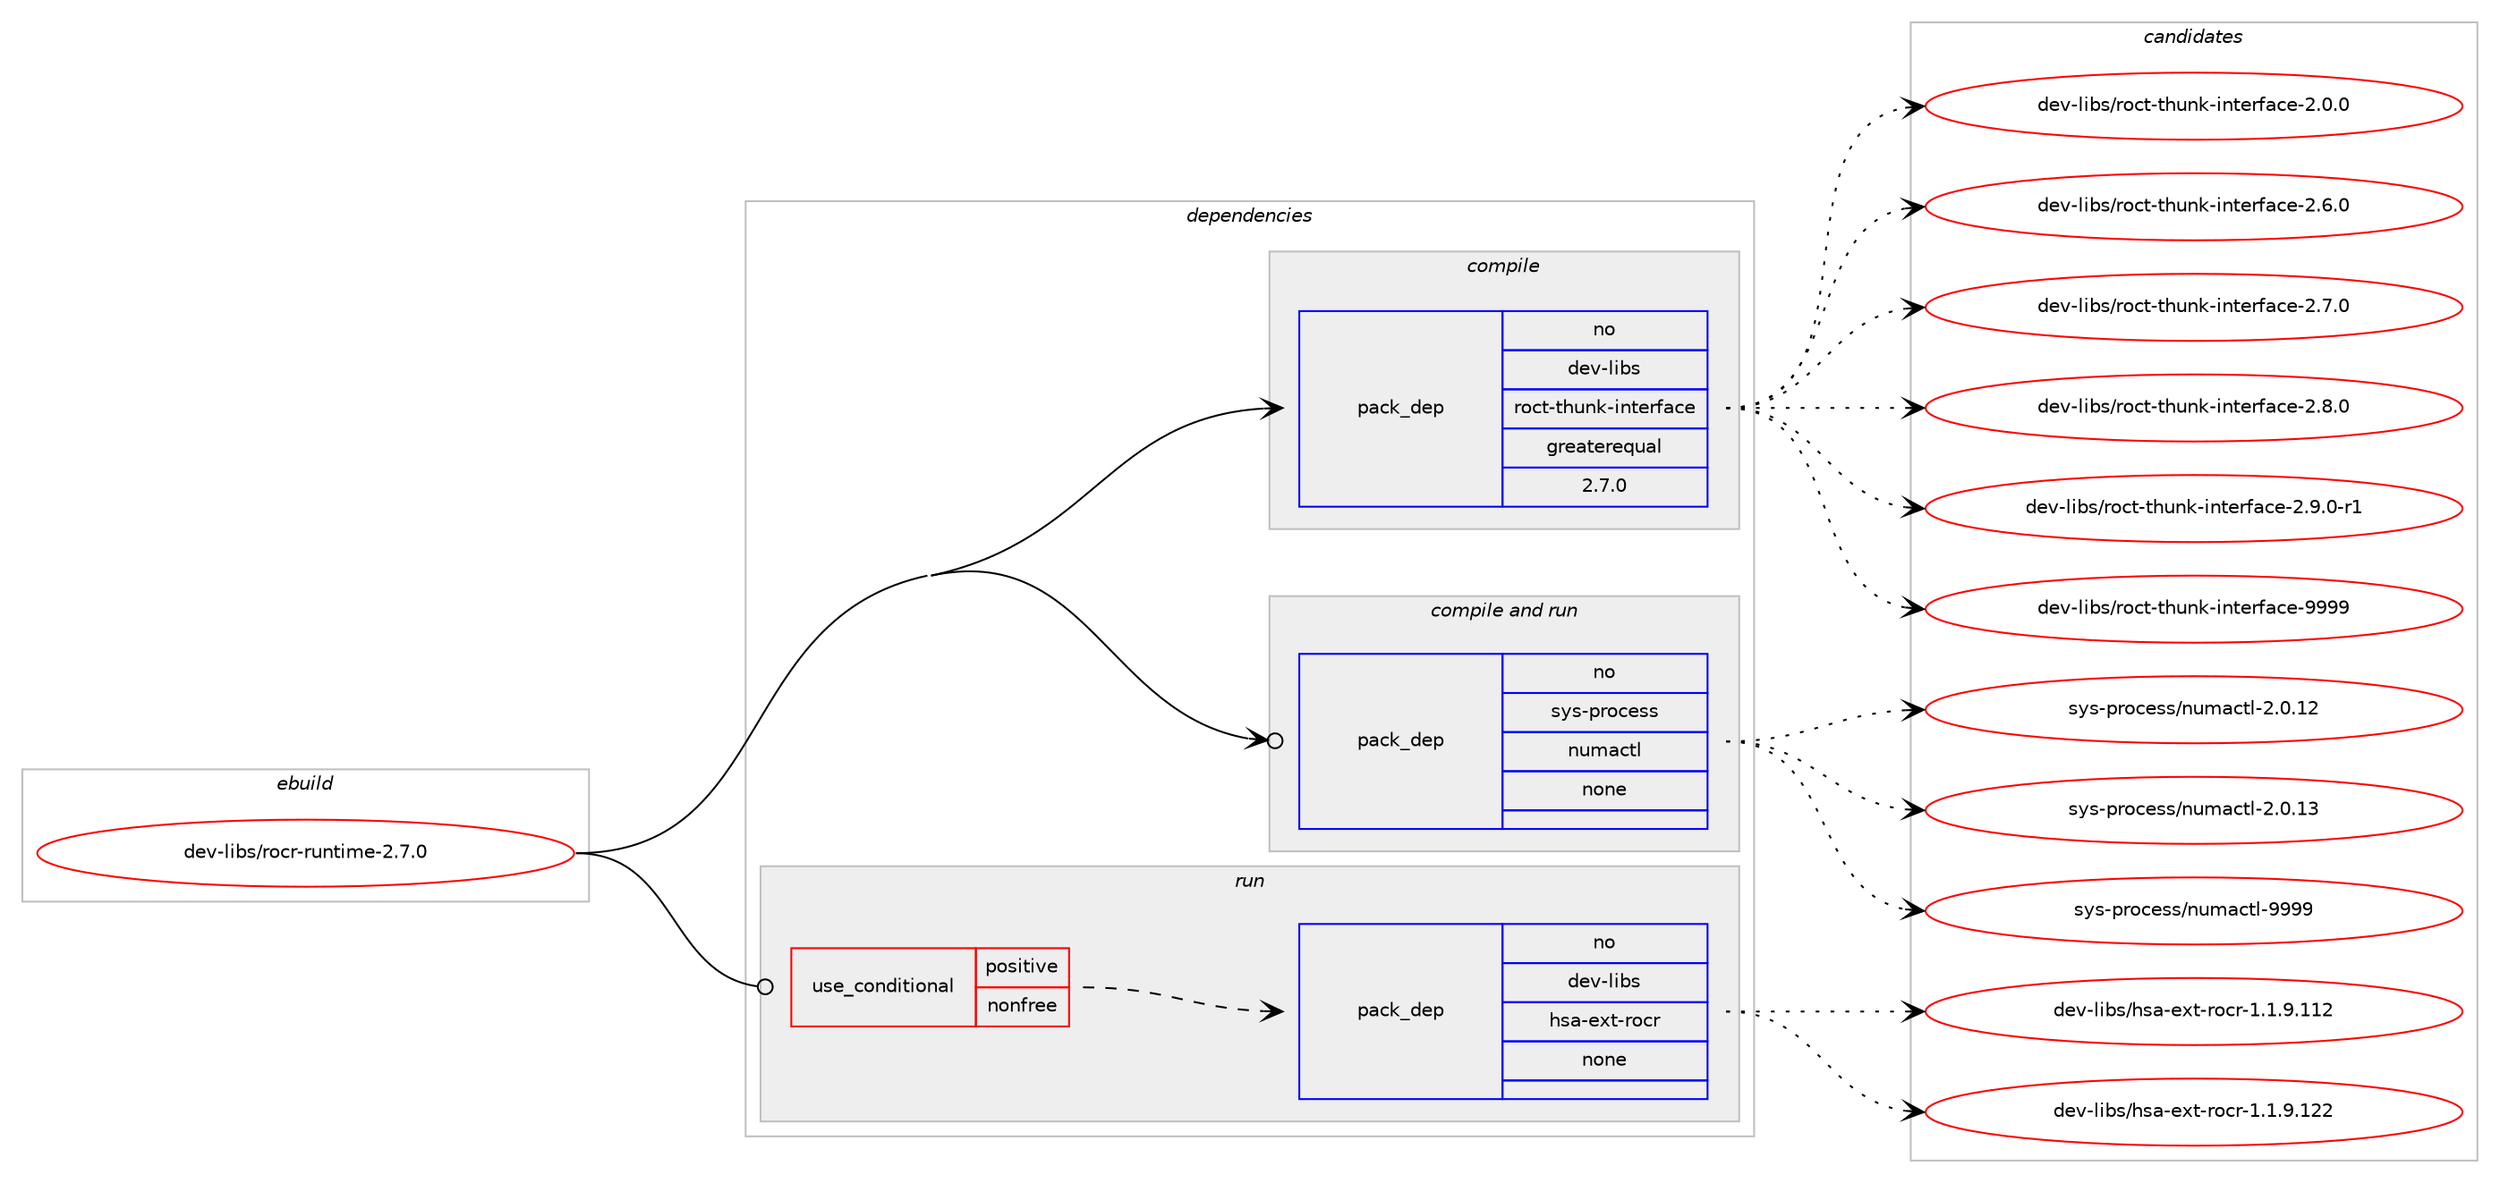 digraph prolog {

# *************
# Graph options
# *************

newrank=true;
concentrate=true;
compound=true;
graph [rankdir=LR,fontname=Helvetica,fontsize=10,ranksep=1.5];#, ranksep=2.5, nodesep=0.2];
edge  [arrowhead=vee];
node  [fontname=Helvetica,fontsize=10];

# **********
# The ebuild
# **********

subgraph cluster_leftcol {
color=gray;
rank=same;
label=<<i>ebuild</i>>;
id [label="dev-libs/rocr-runtime-2.7.0", color=red, width=4, href="../dev-libs/rocr-runtime-2.7.0.svg"];
}

# ****************
# The dependencies
# ****************

subgraph cluster_midcol {
color=gray;
label=<<i>dependencies</i>>;
subgraph cluster_compile {
fillcolor="#eeeeee";
style=filled;
label=<<i>compile</i>>;
subgraph pack424677 {
dependency568760 [label=<<TABLE BORDER="0" CELLBORDER="1" CELLSPACING="0" CELLPADDING="4" WIDTH="220"><TR><TD ROWSPAN="6" CELLPADDING="30">pack_dep</TD></TR><TR><TD WIDTH="110">no</TD></TR><TR><TD>dev-libs</TD></TR><TR><TD>roct-thunk-interface</TD></TR><TR><TD>greaterequal</TD></TR><TR><TD>2.7.0</TD></TR></TABLE>>, shape=none, color=blue];
}
id:e -> dependency568760:w [weight=20,style="solid",arrowhead="vee"];
}
subgraph cluster_compileandrun {
fillcolor="#eeeeee";
style=filled;
label=<<i>compile and run</i>>;
subgraph pack424678 {
dependency568761 [label=<<TABLE BORDER="0" CELLBORDER="1" CELLSPACING="0" CELLPADDING="4" WIDTH="220"><TR><TD ROWSPAN="6" CELLPADDING="30">pack_dep</TD></TR><TR><TD WIDTH="110">no</TD></TR><TR><TD>sys-process</TD></TR><TR><TD>numactl</TD></TR><TR><TD>none</TD></TR><TR><TD></TD></TR></TABLE>>, shape=none, color=blue];
}
id:e -> dependency568761:w [weight=20,style="solid",arrowhead="odotvee"];
}
subgraph cluster_run {
fillcolor="#eeeeee";
style=filled;
label=<<i>run</i>>;
subgraph cond132509 {
dependency568762 [label=<<TABLE BORDER="0" CELLBORDER="1" CELLSPACING="0" CELLPADDING="4"><TR><TD ROWSPAN="3" CELLPADDING="10">use_conditional</TD></TR><TR><TD>positive</TD></TR><TR><TD>nonfree</TD></TR></TABLE>>, shape=none, color=red];
subgraph pack424679 {
dependency568763 [label=<<TABLE BORDER="0" CELLBORDER="1" CELLSPACING="0" CELLPADDING="4" WIDTH="220"><TR><TD ROWSPAN="6" CELLPADDING="30">pack_dep</TD></TR><TR><TD WIDTH="110">no</TD></TR><TR><TD>dev-libs</TD></TR><TR><TD>hsa-ext-rocr</TD></TR><TR><TD>none</TD></TR><TR><TD></TD></TR></TABLE>>, shape=none, color=blue];
}
dependency568762:e -> dependency568763:w [weight=20,style="dashed",arrowhead="vee"];
}
id:e -> dependency568762:w [weight=20,style="solid",arrowhead="odot"];
}
}

# **************
# The candidates
# **************

subgraph cluster_choices {
rank=same;
color=gray;
label=<<i>candidates</i>>;

subgraph choice424677 {
color=black;
nodesep=1;
choice1001011184510810598115471141119911645116104117110107451051101161011141029799101455046484648 [label="dev-libs/roct-thunk-interface-2.0.0", color=red, width=4,href="../dev-libs/roct-thunk-interface-2.0.0.svg"];
choice1001011184510810598115471141119911645116104117110107451051101161011141029799101455046544648 [label="dev-libs/roct-thunk-interface-2.6.0", color=red, width=4,href="../dev-libs/roct-thunk-interface-2.6.0.svg"];
choice1001011184510810598115471141119911645116104117110107451051101161011141029799101455046554648 [label="dev-libs/roct-thunk-interface-2.7.0", color=red, width=4,href="../dev-libs/roct-thunk-interface-2.7.0.svg"];
choice1001011184510810598115471141119911645116104117110107451051101161011141029799101455046564648 [label="dev-libs/roct-thunk-interface-2.8.0", color=red, width=4,href="../dev-libs/roct-thunk-interface-2.8.0.svg"];
choice10010111845108105981154711411199116451161041171101074510511011610111410297991014550465746484511449 [label="dev-libs/roct-thunk-interface-2.9.0-r1", color=red, width=4,href="../dev-libs/roct-thunk-interface-2.9.0-r1.svg"];
choice10010111845108105981154711411199116451161041171101074510511011610111410297991014557575757 [label="dev-libs/roct-thunk-interface-9999", color=red, width=4,href="../dev-libs/roct-thunk-interface-9999.svg"];
dependency568760:e -> choice1001011184510810598115471141119911645116104117110107451051101161011141029799101455046484648:w [style=dotted,weight="100"];
dependency568760:e -> choice1001011184510810598115471141119911645116104117110107451051101161011141029799101455046544648:w [style=dotted,weight="100"];
dependency568760:e -> choice1001011184510810598115471141119911645116104117110107451051101161011141029799101455046554648:w [style=dotted,weight="100"];
dependency568760:e -> choice1001011184510810598115471141119911645116104117110107451051101161011141029799101455046564648:w [style=dotted,weight="100"];
dependency568760:e -> choice10010111845108105981154711411199116451161041171101074510511011610111410297991014550465746484511449:w [style=dotted,weight="100"];
dependency568760:e -> choice10010111845108105981154711411199116451161041171101074510511011610111410297991014557575757:w [style=dotted,weight="100"];
}
subgraph choice424678 {
color=black;
nodesep=1;
choice115121115451121141119910111511547110117109979911610845504648464950 [label="sys-process/numactl-2.0.12", color=red, width=4,href="../sys-process/numactl-2.0.12.svg"];
choice115121115451121141119910111511547110117109979911610845504648464951 [label="sys-process/numactl-2.0.13", color=red, width=4,href="../sys-process/numactl-2.0.13.svg"];
choice11512111545112114111991011151154711011710997991161084557575757 [label="sys-process/numactl-9999", color=red, width=4,href="../sys-process/numactl-9999.svg"];
dependency568761:e -> choice115121115451121141119910111511547110117109979911610845504648464950:w [style=dotted,weight="100"];
dependency568761:e -> choice115121115451121141119910111511547110117109979911610845504648464951:w [style=dotted,weight="100"];
dependency568761:e -> choice11512111545112114111991011151154711011710997991161084557575757:w [style=dotted,weight="100"];
}
subgraph choice424679 {
color=black;
nodesep=1;
choice1001011184510810598115471041159745101120116451141119911445494649465746494950 [label="dev-libs/hsa-ext-rocr-1.1.9.112", color=red, width=4,href="../dev-libs/hsa-ext-rocr-1.1.9.112.svg"];
choice1001011184510810598115471041159745101120116451141119911445494649465746495050 [label="dev-libs/hsa-ext-rocr-1.1.9.122", color=red, width=4,href="../dev-libs/hsa-ext-rocr-1.1.9.122.svg"];
dependency568763:e -> choice1001011184510810598115471041159745101120116451141119911445494649465746494950:w [style=dotted,weight="100"];
dependency568763:e -> choice1001011184510810598115471041159745101120116451141119911445494649465746495050:w [style=dotted,weight="100"];
}
}

}
